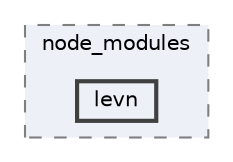 digraph "pkiclassroomrescheduler/src/main/frontend/node_modules/escodegen/node_modules/levn"
{
 // LATEX_PDF_SIZE
  bgcolor="transparent";
  edge [fontname=Helvetica,fontsize=10,labelfontname=Helvetica,labelfontsize=10];
  node [fontname=Helvetica,fontsize=10,shape=box,height=0.2,width=0.4];
  compound=true
  subgraph clusterdir_7ee3fea9c672136a58ab9072337c6c2d {
    graph [ bgcolor="#edf0f7", pencolor="grey50", label="node_modules", fontname=Helvetica,fontsize=10 style="filled,dashed", URL="dir_7ee3fea9c672136a58ab9072337c6c2d.html",tooltip=""]
  dir_5b4145d602744785f12487fa825d5d67 [label="levn", fillcolor="#edf0f7", color="grey25", style="filled,bold", URL="dir_5b4145d602744785f12487fa825d5d67.html",tooltip=""];
  }
}
